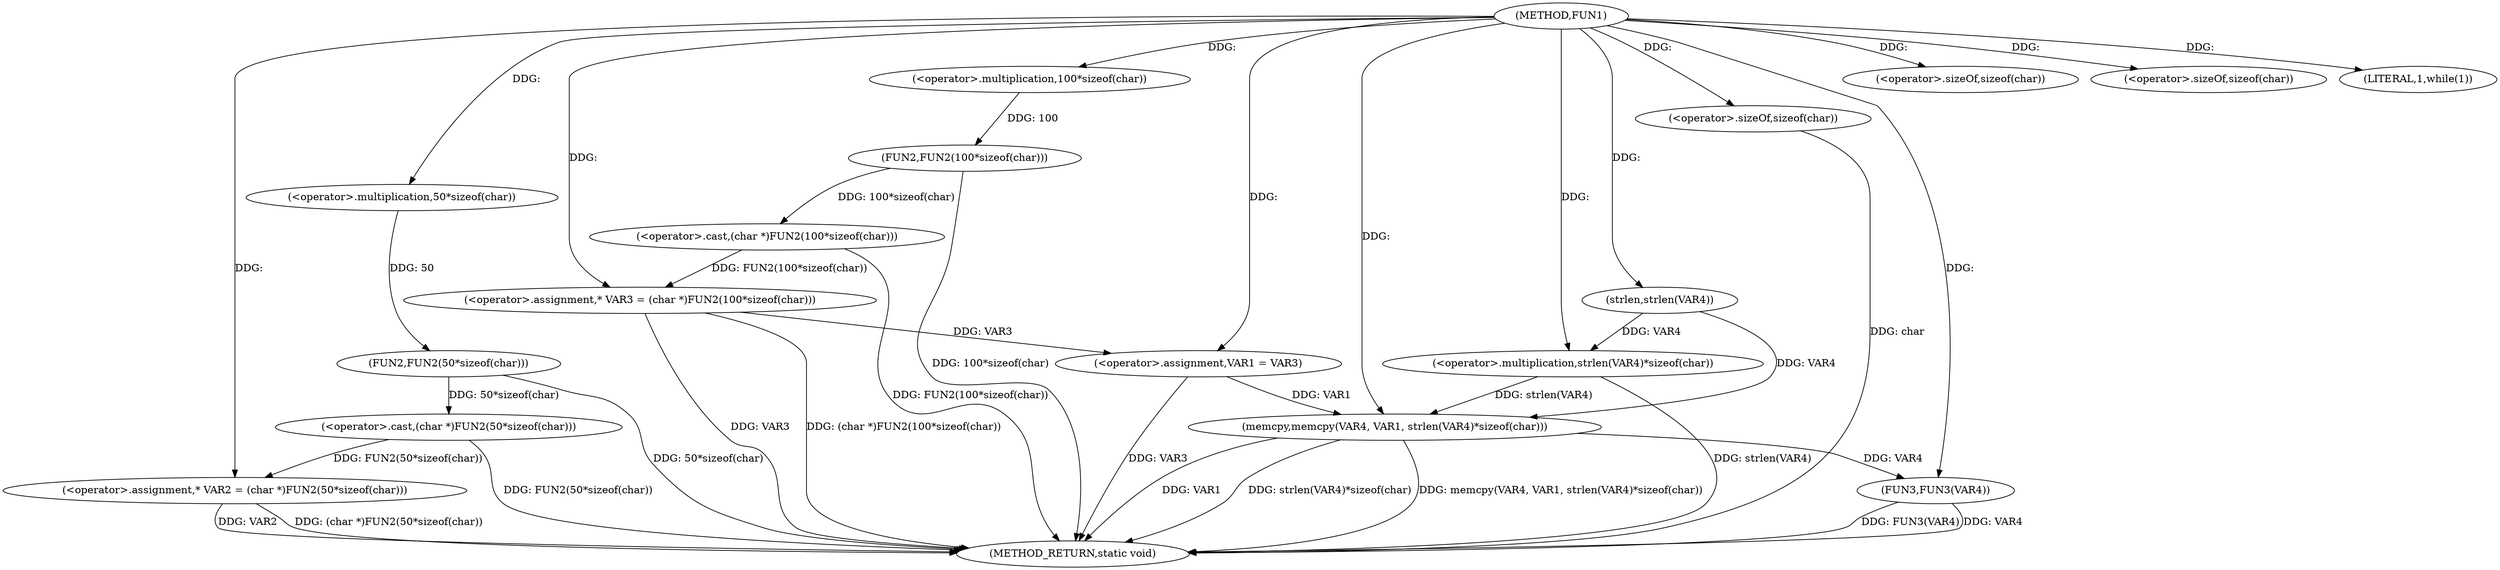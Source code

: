 digraph FUN1 {  
"1000100" [label = "(METHOD,FUN1)" ]
"1000142" [label = "(METHOD_RETURN,static void)" ]
"1000104" [label = "(<operator>.assignment,* VAR2 = (char *)FUN2(50*sizeof(char)))" ]
"1000106" [label = "(<operator>.cast,(char *)FUN2(50*sizeof(char)))" ]
"1000108" [label = "(FUN2,FUN2(50*sizeof(char)))" ]
"1000109" [label = "(<operator>.multiplication,50*sizeof(char))" ]
"1000111" [label = "(<operator>.sizeOf,sizeof(char))" ]
"1000114" [label = "(<operator>.assignment,* VAR3 = (char *)FUN2(100*sizeof(char)))" ]
"1000116" [label = "(<operator>.cast,(char *)FUN2(100*sizeof(char)))" ]
"1000118" [label = "(FUN2,FUN2(100*sizeof(char)))" ]
"1000119" [label = "(<operator>.multiplication,100*sizeof(char))" ]
"1000121" [label = "(<operator>.sizeOf,sizeof(char))" ]
"1000124" [label = "(LITERAL,1,while(1))" ]
"1000126" [label = "(<operator>.assignment,VAR1 = VAR3)" ]
"1000132" [label = "(memcpy,memcpy(VAR4, VAR1, strlen(VAR4)*sizeof(char)))" ]
"1000135" [label = "(<operator>.multiplication,strlen(VAR4)*sizeof(char))" ]
"1000136" [label = "(strlen,strlen(VAR4))" ]
"1000138" [label = "(<operator>.sizeOf,sizeof(char))" ]
"1000140" [label = "(FUN3,FUN3(VAR4))" ]
  "1000106" -> "1000142"  [ label = "DDG: FUN2(50*sizeof(char))"] 
  "1000104" -> "1000142"  [ label = "DDG: VAR2"] 
  "1000140" -> "1000142"  [ label = "DDG: FUN3(VAR4)"] 
  "1000132" -> "1000142"  [ label = "DDG: VAR1"] 
  "1000114" -> "1000142"  [ label = "DDG: VAR3"] 
  "1000116" -> "1000142"  [ label = "DDG: FUN2(100*sizeof(char))"] 
  "1000132" -> "1000142"  [ label = "DDG: strlen(VAR4)*sizeof(char)"] 
  "1000135" -> "1000142"  [ label = "DDG: strlen(VAR4)"] 
  "1000118" -> "1000142"  [ label = "DDG: 100*sizeof(char)"] 
  "1000114" -> "1000142"  [ label = "DDG: (char *)FUN2(100*sizeof(char))"] 
  "1000132" -> "1000142"  [ label = "DDG: memcpy(VAR4, VAR1, strlen(VAR4)*sizeof(char))"] 
  "1000140" -> "1000142"  [ label = "DDG: VAR4"] 
  "1000138" -> "1000142"  [ label = "DDG: char"] 
  "1000126" -> "1000142"  [ label = "DDG: VAR3"] 
  "1000104" -> "1000142"  [ label = "DDG: (char *)FUN2(50*sizeof(char))"] 
  "1000108" -> "1000142"  [ label = "DDG: 50*sizeof(char)"] 
  "1000106" -> "1000104"  [ label = "DDG: FUN2(50*sizeof(char))"] 
  "1000100" -> "1000104"  [ label = "DDG: "] 
  "1000108" -> "1000106"  [ label = "DDG: 50*sizeof(char)"] 
  "1000109" -> "1000108"  [ label = "DDG: 50"] 
  "1000100" -> "1000109"  [ label = "DDG: "] 
  "1000100" -> "1000111"  [ label = "DDG: "] 
  "1000116" -> "1000114"  [ label = "DDG: FUN2(100*sizeof(char))"] 
  "1000100" -> "1000114"  [ label = "DDG: "] 
  "1000118" -> "1000116"  [ label = "DDG: 100*sizeof(char)"] 
  "1000119" -> "1000118"  [ label = "DDG: 100"] 
  "1000100" -> "1000119"  [ label = "DDG: "] 
  "1000100" -> "1000121"  [ label = "DDG: "] 
  "1000100" -> "1000124"  [ label = "DDG: "] 
  "1000114" -> "1000126"  [ label = "DDG: VAR3"] 
  "1000100" -> "1000126"  [ label = "DDG: "] 
  "1000136" -> "1000132"  [ label = "DDG: VAR4"] 
  "1000100" -> "1000132"  [ label = "DDG: "] 
  "1000126" -> "1000132"  [ label = "DDG: VAR1"] 
  "1000135" -> "1000132"  [ label = "DDG: strlen(VAR4)"] 
  "1000136" -> "1000135"  [ label = "DDG: VAR4"] 
  "1000100" -> "1000136"  [ label = "DDG: "] 
  "1000100" -> "1000135"  [ label = "DDG: "] 
  "1000100" -> "1000138"  [ label = "DDG: "] 
  "1000132" -> "1000140"  [ label = "DDG: VAR4"] 
  "1000100" -> "1000140"  [ label = "DDG: "] 
}
